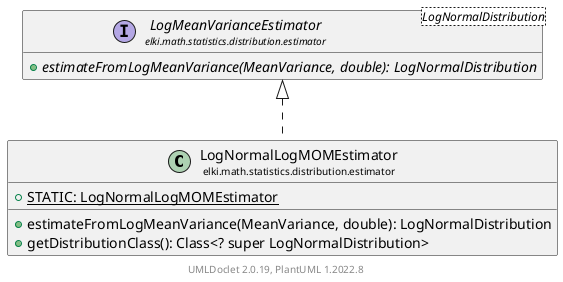 @startuml
    remove .*\.(Instance|Par|Parameterizer|Factory)$
    set namespaceSeparator none
    hide empty fields
    hide empty methods

    class "<size:14>LogNormalLogMOMEstimator\n<size:10>elki.math.statistics.distribution.estimator" as elki.math.statistics.distribution.estimator.LogNormalLogMOMEstimator [[LogNormalLogMOMEstimator.html]] {
        {static} +STATIC: LogNormalLogMOMEstimator
        +estimateFromLogMeanVariance(MeanVariance, double): LogNormalDistribution
        +getDistributionClass(): Class<? super LogNormalDistribution>
    }

    interface "<size:14>LogMeanVarianceEstimator\n<size:10>elki.math.statistics.distribution.estimator" as elki.math.statistics.distribution.estimator.LogMeanVarianceEstimator<LogNormalDistribution> [[LogMeanVarianceEstimator.html]] {
        {abstract} +estimateFromLogMeanVariance(MeanVariance, double): LogNormalDistribution
    }
    class "<size:14>LogNormalLogMOMEstimator.Par\n<size:10>elki.math.statistics.distribution.estimator" as elki.math.statistics.distribution.estimator.LogNormalLogMOMEstimator.Par [[LogNormalLogMOMEstimator.Par.html]]

    elki.math.statistics.distribution.estimator.LogMeanVarianceEstimator <|.. elki.math.statistics.distribution.estimator.LogNormalLogMOMEstimator
    elki.math.statistics.distribution.estimator.LogNormalLogMOMEstimator +-- elki.math.statistics.distribution.estimator.LogNormalLogMOMEstimator.Par

    center footer UMLDoclet 2.0.19, PlantUML 1.2022.8
@enduml

